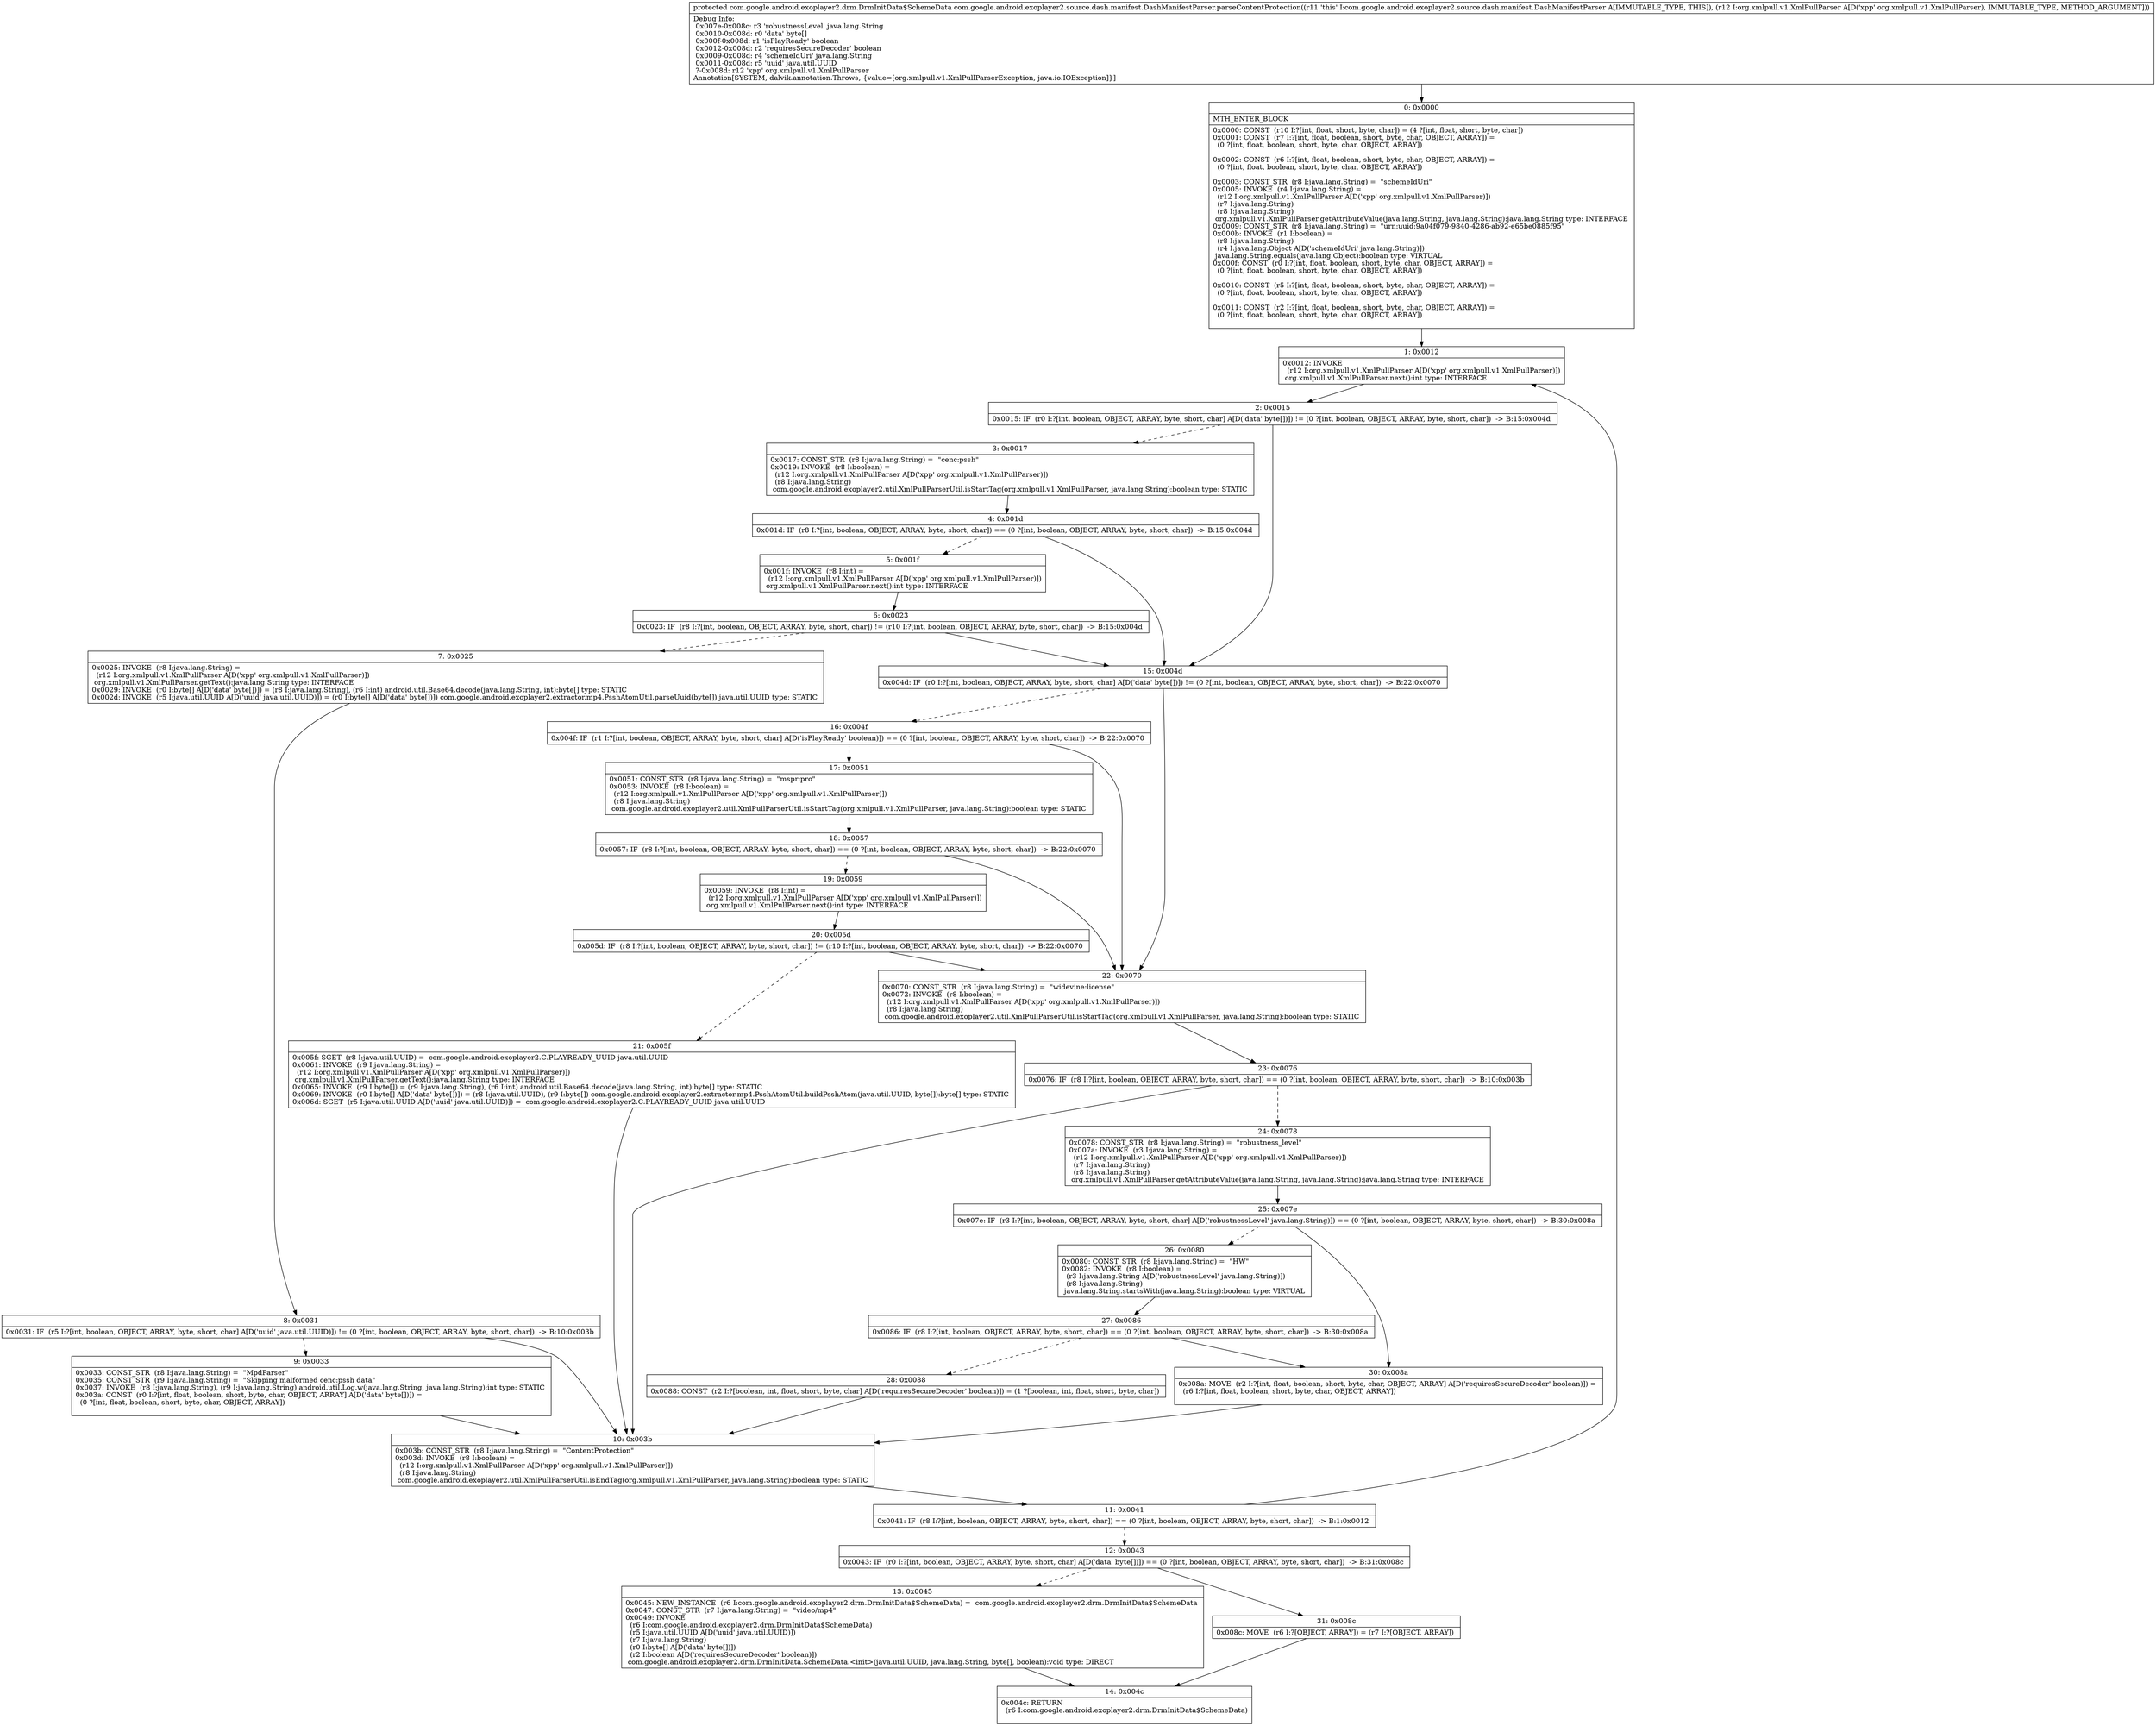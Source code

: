 digraph "CFG forcom.google.android.exoplayer2.source.dash.manifest.DashManifestParser.parseContentProtection(Lorg\/xmlpull\/v1\/XmlPullParser;)Lcom\/google\/android\/exoplayer2\/drm\/DrmInitData$SchemeData;" {
Node_0 [shape=record,label="{0\:\ 0x0000|MTH_ENTER_BLOCK\l|0x0000: CONST  (r10 I:?[int, float, short, byte, char]) = (4 ?[int, float, short, byte, char]) \l0x0001: CONST  (r7 I:?[int, float, boolean, short, byte, char, OBJECT, ARRAY]) = \l  (0 ?[int, float, boolean, short, byte, char, OBJECT, ARRAY])\l \l0x0002: CONST  (r6 I:?[int, float, boolean, short, byte, char, OBJECT, ARRAY]) = \l  (0 ?[int, float, boolean, short, byte, char, OBJECT, ARRAY])\l \l0x0003: CONST_STR  (r8 I:java.lang.String) =  \"schemeIdUri\" \l0x0005: INVOKE  (r4 I:java.lang.String) = \l  (r12 I:org.xmlpull.v1.XmlPullParser A[D('xpp' org.xmlpull.v1.XmlPullParser)])\l  (r7 I:java.lang.String)\l  (r8 I:java.lang.String)\l org.xmlpull.v1.XmlPullParser.getAttributeValue(java.lang.String, java.lang.String):java.lang.String type: INTERFACE \l0x0009: CONST_STR  (r8 I:java.lang.String) =  \"urn:uuid:9a04f079\-9840\-4286\-ab92\-e65be0885f95\" \l0x000b: INVOKE  (r1 I:boolean) = \l  (r8 I:java.lang.String)\l  (r4 I:java.lang.Object A[D('schemeIdUri' java.lang.String)])\l java.lang.String.equals(java.lang.Object):boolean type: VIRTUAL \l0x000f: CONST  (r0 I:?[int, float, boolean, short, byte, char, OBJECT, ARRAY]) = \l  (0 ?[int, float, boolean, short, byte, char, OBJECT, ARRAY])\l \l0x0010: CONST  (r5 I:?[int, float, boolean, short, byte, char, OBJECT, ARRAY]) = \l  (0 ?[int, float, boolean, short, byte, char, OBJECT, ARRAY])\l \l0x0011: CONST  (r2 I:?[int, float, boolean, short, byte, char, OBJECT, ARRAY]) = \l  (0 ?[int, float, boolean, short, byte, char, OBJECT, ARRAY])\l \l}"];
Node_1 [shape=record,label="{1\:\ 0x0012|0x0012: INVOKE  \l  (r12 I:org.xmlpull.v1.XmlPullParser A[D('xpp' org.xmlpull.v1.XmlPullParser)])\l org.xmlpull.v1.XmlPullParser.next():int type: INTERFACE \l}"];
Node_2 [shape=record,label="{2\:\ 0x0015|0x0015: IF  (r0 I:?[int, boolean, OBJECT, ARRAY, byte, short, char] A[D('data' byte[])]) != (0 ?[int, boolean, OBJECT, ARRAY, byte, short, char])  \-\> B:15:0x004d \l}"];
Node_3 [shape=record,label="{3\:\ 0x0017|0x0017: CONST_STR  (r8 I:java.lang.String) =  \"cenc:pssh\" \l0x0019: INVOKE  (r8 I:boolean) = \l  (r12 I:org.xmlpull.v1.XmlPullParser A[D('xpp' org.xmlpull.v1.XmlPullParser)])\l  (r8 I:java.lang.String)\l com.google.android.exoplayer2.util.XmlPullParserUtil.isStartTag(org.xmlpull.v1.XmlPullParser, java.lang.String):boolean type: STATIC \l}"];
Node_4 [shape=record,label="{4\:\ 0x001d|0x001d: IF  (r8 I:?[int, boolean, OBJECT, ARRAY, byte, short, char]) == (0 ?[int, boolean, OBJECT, ARRAY, byte, short, char])  \-\> B:15:0x004d \l}"];
Node_5 [shape=record,label="{5\:\ 0x001f|0x001f: INVOKE  (r8 I:int) = \l  (r12 I:org.xmlpull.v1.XmlPullParser A[D('xpp' org.xmlpull.v1.XmlPullParser)])\l org.xmlpull.v1.XmlPullParser.next():int type: INTERFACE \l}"];
Node_6 [shape=record,label="{6\:\ 0x0023|0x0023: IF  (r8 I:?[int, boolean, OBJECT, ARRAY, byte, short, char]) != (r10 I:?[int, boolean, OBJECT, ARRAY, byte, short, char])  \-\> B:15:0x004d \l}"];
Node_7 [shape=record,label="{7\:\ 0x0025|0x0025: INVOKE  (r8 I:java.lang.String) = \l  (r12 I:org.xmlpull.v1.XmlPullParser A[D('xpp' org.xmlpull.v1.XmlPullParser)])\l org.xmlpull.v1.XmlPullParser.getText():java.lang.String type: INTERFACE \l0x0029: INVOKE  (r0 I:byte[] A[D('data' byte[])]) = (r8 I:java.lang.String), (r6 I:int) android.util.Base64.decode(java.lang.String, int):byte[] type: STATIC \l0x002d: INVOKE  (r5 I:java.util.UUID A[D('uuid' java.util.UUID)]) = (r0 I:byte[] A[D('data' byte[])]) com.google.android.exoplayer2.extractor.mp4.PsshAtomUtil.parseUuid(byte[]):java.util.UUID type: STATIC \l}"];
Node_8 [shape=record,label="{8\:\ 0x0031|0x0031: IF  (r5 I:?[int, boolean, OBJECT, ARRAY, byte, short, char] A[D('uuid' java.util.UUID)]) != (0 ?[int, boolean, OBJECT, ARRAY, byte, short, char])  \-\> B:10:0x003b \l}"];
Node_9 [shape=record,label="{9\:\ 0x0033|0x0033: CONST_STR  (r8 I:java.lang.String) =  \"MpdParser\" \l0x0035: CONST_STR  (r9 I:java.lang.String) =  \"Skipping malformed cenc:pssh data\" \l0x0037: INVOKE  (r8 I:java.lang.String), (r9 I:java.lang.String) android.util.Log.w(java.lang.String, java.lang.String):int type: STATIC \l0x003a: CONST  (r0 I:?[int, float, boolean, short, byte, char, OBJECT, ARRAY] A[D('data' byte[])]) = \l  (0 ?[int, float, boolean, short, byte, char, OBJECT, ARRAY])\l \l}"];
Node_10 [shape=record,label="{10\:\ 0x003b|0x003b: CONST_STR  (r8 I:java.lang.String) =  \"ContentProtection\" \l0x003d: INVOKE  (r8 I:boolean) = \l  (r12 I:org.xmlpull.v1.XmlPullParser A[D('xpp' org.xmlpull.v1.XmlPullParser)])\l  (r8 I:java.lang.String)\l com.google.android.exoplayer2.util.XmlPullParserUtil.isEndTag(org.xmlpull.v1.XmlPullParser, java.lang.String):boolean type: STATIC \l}"];
Node_11 [shape=record,label="{11\:\ 0x0041|0x0041: IF  (r8 I:?[int, boolean, OBJECT, ARRAY, byte, short, char]) == (0 ?[int, boolean, OBJECT, ARRAY, byte, short, char])  \-\> B:1:0x0012 \l}"];
Node_12 [shape=record,label="{12\:\ 0x0043|0x0043: IF  (r0 I:?[int, boolean, OBJECT, ARRAY, byte, short, char] A[D('data' byte[])]) == (0 ?[int, boolean, OBJECT, ARRAY, byte, short, char])  \-\> B:31:0x008c \l}"];
Node_13 [shape=record,label="{13\:\ 0x0045|0x0045: NEW_INSTANCE  (r6 I:com.google.android.exoplayer2.drm.DrmInitData$SchemeData) =  com.google.android.exoplayer2.drm.DrmInitData$SchemeData \l0x0047: CONST_STR  (r7 I:java.lang.String) =  \"video\/mp4\" \l0x0049: INVOKE  \l  (r6 I:com.google.android.exoplayer2.drm.DrmInitData$SchemeData)\l  (r5 I:java.util.UUID A[D('uuid' java.util.UUID)])\l  (r7 I:java.lang.String)\l  (r0 I:byte[] A[D('data' byte[])])\l  (r2 I:boolean A[D('requiresSecureDecoder' boolean)])\l com.google.android.exoplayer2.drm.DrmInitData.SchemeData.\<init\>(java.util.UUID, java.lang.String, byte[], boolean):void type: DIRECT \l}"];
Node_14 [shape=record,label="{14\:\ 0x004c|0x004c: RETURN  \l  (r6 I:com.google.android.exoplayer2.drm.DrmInitData$SchemeData)\l \l}"];
Node_15 [shape=record,label="{15\:\ 0x004d|0x004d: IF  (r0 I:?[int, boolean, OBJECT, ARRAY, byte, short, char] A[D('data' byte[])]) != (0 ?[int, boolean, OBJECT, ARRAY, byte, short, char])  \-\> B:22:0x0070 \l}"];
Node_16 [shape=record,label="{16\:\ 0x004f|0x004f: IF  (r1 I:?[int, boolean, OBJECT, ARRAY, byte, short, char] A[D('isPlayReady' boolean)]) == (0 ?[int, boolean, OBJECT, ARRAY, byte, short, char])  \-\> B:22:0x0070 \l}"];
Node_17 [shape=record,label="{17\:\ 0x0051|0x0051: CONST_STR  (r8 I:java.lang.String) =  \"mspr:pro\" \l0x0053: INVOKE  (r8 I:boolean) = \l  (r12 I:org.xmlpull.v1.XmlPullParser A[D('xpp' org.xmlpull.v1.XmlPullParser)])\l  (r8 I:java.lang.String)\l com.google.android.exoplayer2.util.XmlPullParserUtil.isStartTag(org.xmlpull.v1.XmlPullParser, java.lang.String):boolean type: STATIC \l}"];
Node_18 [shape=record,label="{18\:\ 0x0057|0x0057: IF  (r8 I:?[int, boolean, OBJECT, ARRAY, byte, short, char]) == (0 ?[int, boolean, OBJECT, ARRAY, byte, short, char])  \-\> B:22:0x0070 \l}"];
Node_19 [shape=record,label="{19\:\ 0x0059|0x0059: INVOKE  (r8 I:int) = \l  (r12 I:org.xmlpull.v1.XmlPullParser A[D('xpp' org.xmlpull.v1.XmlPullParser)])\l org.xmlpull.v1.XmlPullParser.next():int type: INTERFACE \l}"];
Node_20 [shape=record,label="{20\:\ 0x005d|0x005d: IF  (r8 I:?[int, boolean, OBJECT, ARRAY, byte, short, char]) != (r10 I:?[int, boolean, OBJECT, ARRAY, byte, short, char])  \-\> B:22:0x0070 \l}"];
Node_21 [shape=record,label="{21\:\ 0x005f|0x005f: SGET  (r8 I:java.util.UUID) =  com.google.android.exoplayer2.C.PLAYREADY_UUID java.util.UUID \l0x0061: INVOKE  (r9 I:java.lang.String) = \l  (r12 I:org.xmlpull.v1.XmlPullParser A[D('xpp' org.xmlpull.v1.XmlPullParser)])\l org.xmlpull.v1.XmlPullParser.getText():java.lang.String type: INTERFACE \l0x0065: INVOKE  (r9 I:byte[]) = (r9 I:java.lang.String), (r6 I:int) android.util.Base64.decode(java.lang.String, int):byte[] type: STATIC \l0x0069: INVOKE  (r0 I:byte[] A[D('data' byte[])]) = (r8 I:java.util.UUID), (r9 I:byte[]) com.google.android.exoplayer2.extractor.mp4.PsshAtomUtil.buildPsshAtom(java.util.UUID, byte[]):byte[] type: STATIC \l0x006d: SGET  (r5 I:java.util.UUID A[D('uuid' java.util.UUID)]) =  com.google.android.exoplayer2.C.PLAYREADY_UUID java.util.UUID \l}"];
Node_22 [shape=record,label="{22\:\ 0x0070|0x0070: CONST_STR  (r8 I:java.lang.String) =  \"widevine:license\" \l0x0072: INVOKE  (r8 I:boolean) = \l  (r12 I:org.xmlpull.v1.XmlPullParser A[D('xpp' org.xmlpull.v1.XmlPullParser)])\l  (r8 I:java.lang.String)\l com.google.android.exoplayer2.util.XmlPullParserUtil.isStartTag(org.xmlpull.v1.XmlPullParser, java.lang.String):boolean type: STATIC \l}"];
Node_23 [shape=record,label="{23\:\ 0x0076|0x0076: IF  (r8 I:?[int, boolean, OBJECT, ARRAY, byte, short, char]) == (0 ?[int, boolean, OBJECT, ARRAY, byte, short, char])  \-\> B:10:0x003b \l}"];
Node_24 [shape=record,label="{24\:\ 0x0078|0x0078: CONST_STR  (r8 I:java.lang.String) =  \"robustness_level\" \l0x007a: INVOKE  (r3 I:java.lang.String) = \l  (r12 I:org.xmlpull.v1.XmlPullParser A[D('xpp' org.xmlpull.v1.XmlPullParser)])\l  (r7 I:java.lang.String)\l  (r8 I:java.lang.String)\l org.xmlpull.v1.XmlPullParser.getAttributeValue(java.lang.String, java.lang.String):java.lang.String type: INTERFACE \l}"];
Node_25 [shape=record,label="{25\:\ 0x007e|0x007e: IF  (r3 I:?[int, boolean, OBJECT, ARRAY, byte, short, char] A[D('robustnessLevel' java.lang.String)]) == (0 ?[int, boolean, OBJECT, ARRAY, byte, short, char])  \-\> B:30:0x008a \l}"];
Node_26 [shape=record,label="{26\:\ 0x0080|0x0080: CONST_STR  (r8 I:java.lang.String) =  \"HW\" \l0x0082: INVOKE  (r8 I:boolean) = \l  (r3 I:java.lang.String A[D('robustnessLevel' java.lang.String)])\l  (r8 I:java.lang.String)\l java.lang.String.startsWith(java.lang.String):boolean type: VIRTUAL \l}"];
Node_27 [shape=record,label="{27\:\ 0x0086|0x0086: IF  (r8 I:?[int, boolean, OBJECT, ARRAY, byte, short, char]) == (0 ?[int, boolean, OBJECT, ARRAY, byte, short, char])  \-\> B:30:0x008a \l}"];
Node_28 [shape=record,label="{28\:\ 0x0088|0x0088: CONST  (r2 I:?[boolean, int, float, short, byte, char] A[D('requiresSecureDecoder' boolean)]) = (1 ?[boolean, int, float, short, byte, char]) \l}"];
Node_30 [shape=record,label="{30\:\ 0x008a|0x008a: MOVE  (r2 I:?[int, float, boolean, short, byte, char, OBJECT, ARRAY] A[D('requiresSecureDecoder' boolean)]) = \l  (r6 I:?[int, float, boolean, short, byte, char, OBJECT, ARRAY])\l \l}"];
Node_31 [shape=record,label="{31\:\ 0x008c|0x008c: MOVE  (r6 I:?[OBJECT, ARRAY]) = (r7 I:?[OBJECT, ARRAY]) \l}"];
MethodNode[shape=record,label="{protected com.google.android.exoplayer2.drm.DrmInitData$SchemeData com.google.android.exoplayer2.source.dash.manifest.DashManifestParser.parseContentProtection((r11 'this' I:com.google.android.exoplayer2.source.dash.manifest.DashManifestParser A[IMMUTABLE_TYPE, THIS]), (r12 I:org.xmlpull.v1.XmlPullParser A[D('xpp' org.xmlpull.v1.XmlPullParser), IMMUTABLE_TYPE, METHOD_ARGUMENT]))  | Debug Info:\l  0x007e\-0x008c: r3 'robustnessLevel' java.lang.String\l  0x0010\-0x008d: r0 'data' byte[]\l  0x000f\-0x008d: r1 'isPlayReady' boolean\l  0x0012\-0x008d: r2 'requiresSecureDecoder' boolean\l  0x0009\-0x008d: r4 'schemeIdUri' java.lang.String\l  0x0011\-0x008d: r5 'uuid' java.util.UUID\l  ?\-0x008d: r12 'xpp' org.xmlpull.v1.XmlPullParser\lAnnotation[SYSTEM, dalvik.annotation.Throws, \{value=[org.xmlpull.v1.XmlPullParserException, java.io.IOException]\}]\l}"];
MethodNode -> Node_0;
Node_0 -> Node_1;
Node_1 -> Node_2;
Node_2 -> Node_3[style=dashed];
Node_2 -> Node_15;
Node_3 -> Node_4;
Node_4 -> Node_5[style=dashed];
Node_4 -> Node_15;
Node_5 -> Node_6;
Node_6 -> Node_7[style=dashed];
Node_6 -> Node_15;
Node_7 -> Node_8;
Node_8 -> Node_9[style=dashed];
Node_8 -> Node_10;
Node_9 -> Node_10;
Node_10 -> Node_11;
Node_11 -> Node_1;
Node_11 -> Node_12[style=dashed];
Node_12 -> Node_13[style=dashed];
Node_12 -> Node_31;
Node_13 -> Node_14;
Node_15 -> Node_16[style=dashed];
Node_15 -> Node_22;
Node_16 -> Node_17[style=dashed];
Node_16 -> Node_22;
Node_17 -> Node_18;
Node_18 -> Node_19[style=dashed];
Node_18 -> Node_22;
Node_19 -> Node_20;
Node_20 -> Node_21[style=dashed];
Node_20 -> Node_22;
Node_21 -> Node_10;
Node_22 -> Node_23;
Node_23 -> Node_10;
Node_23 -> Node_24[style=dashed];
Node_24 -> Node_25;
Node_25 -> Node_26[style=dashed];
Node_25 -> Node_30;
Node_26 -> Node_27;
Node_27 -> Node_28[style=dashed];
Node_27 -> Node_30;
Node_28 -> Node_10;
Node_30 -> Node_10;
Node_31 -> Node_14;
}

